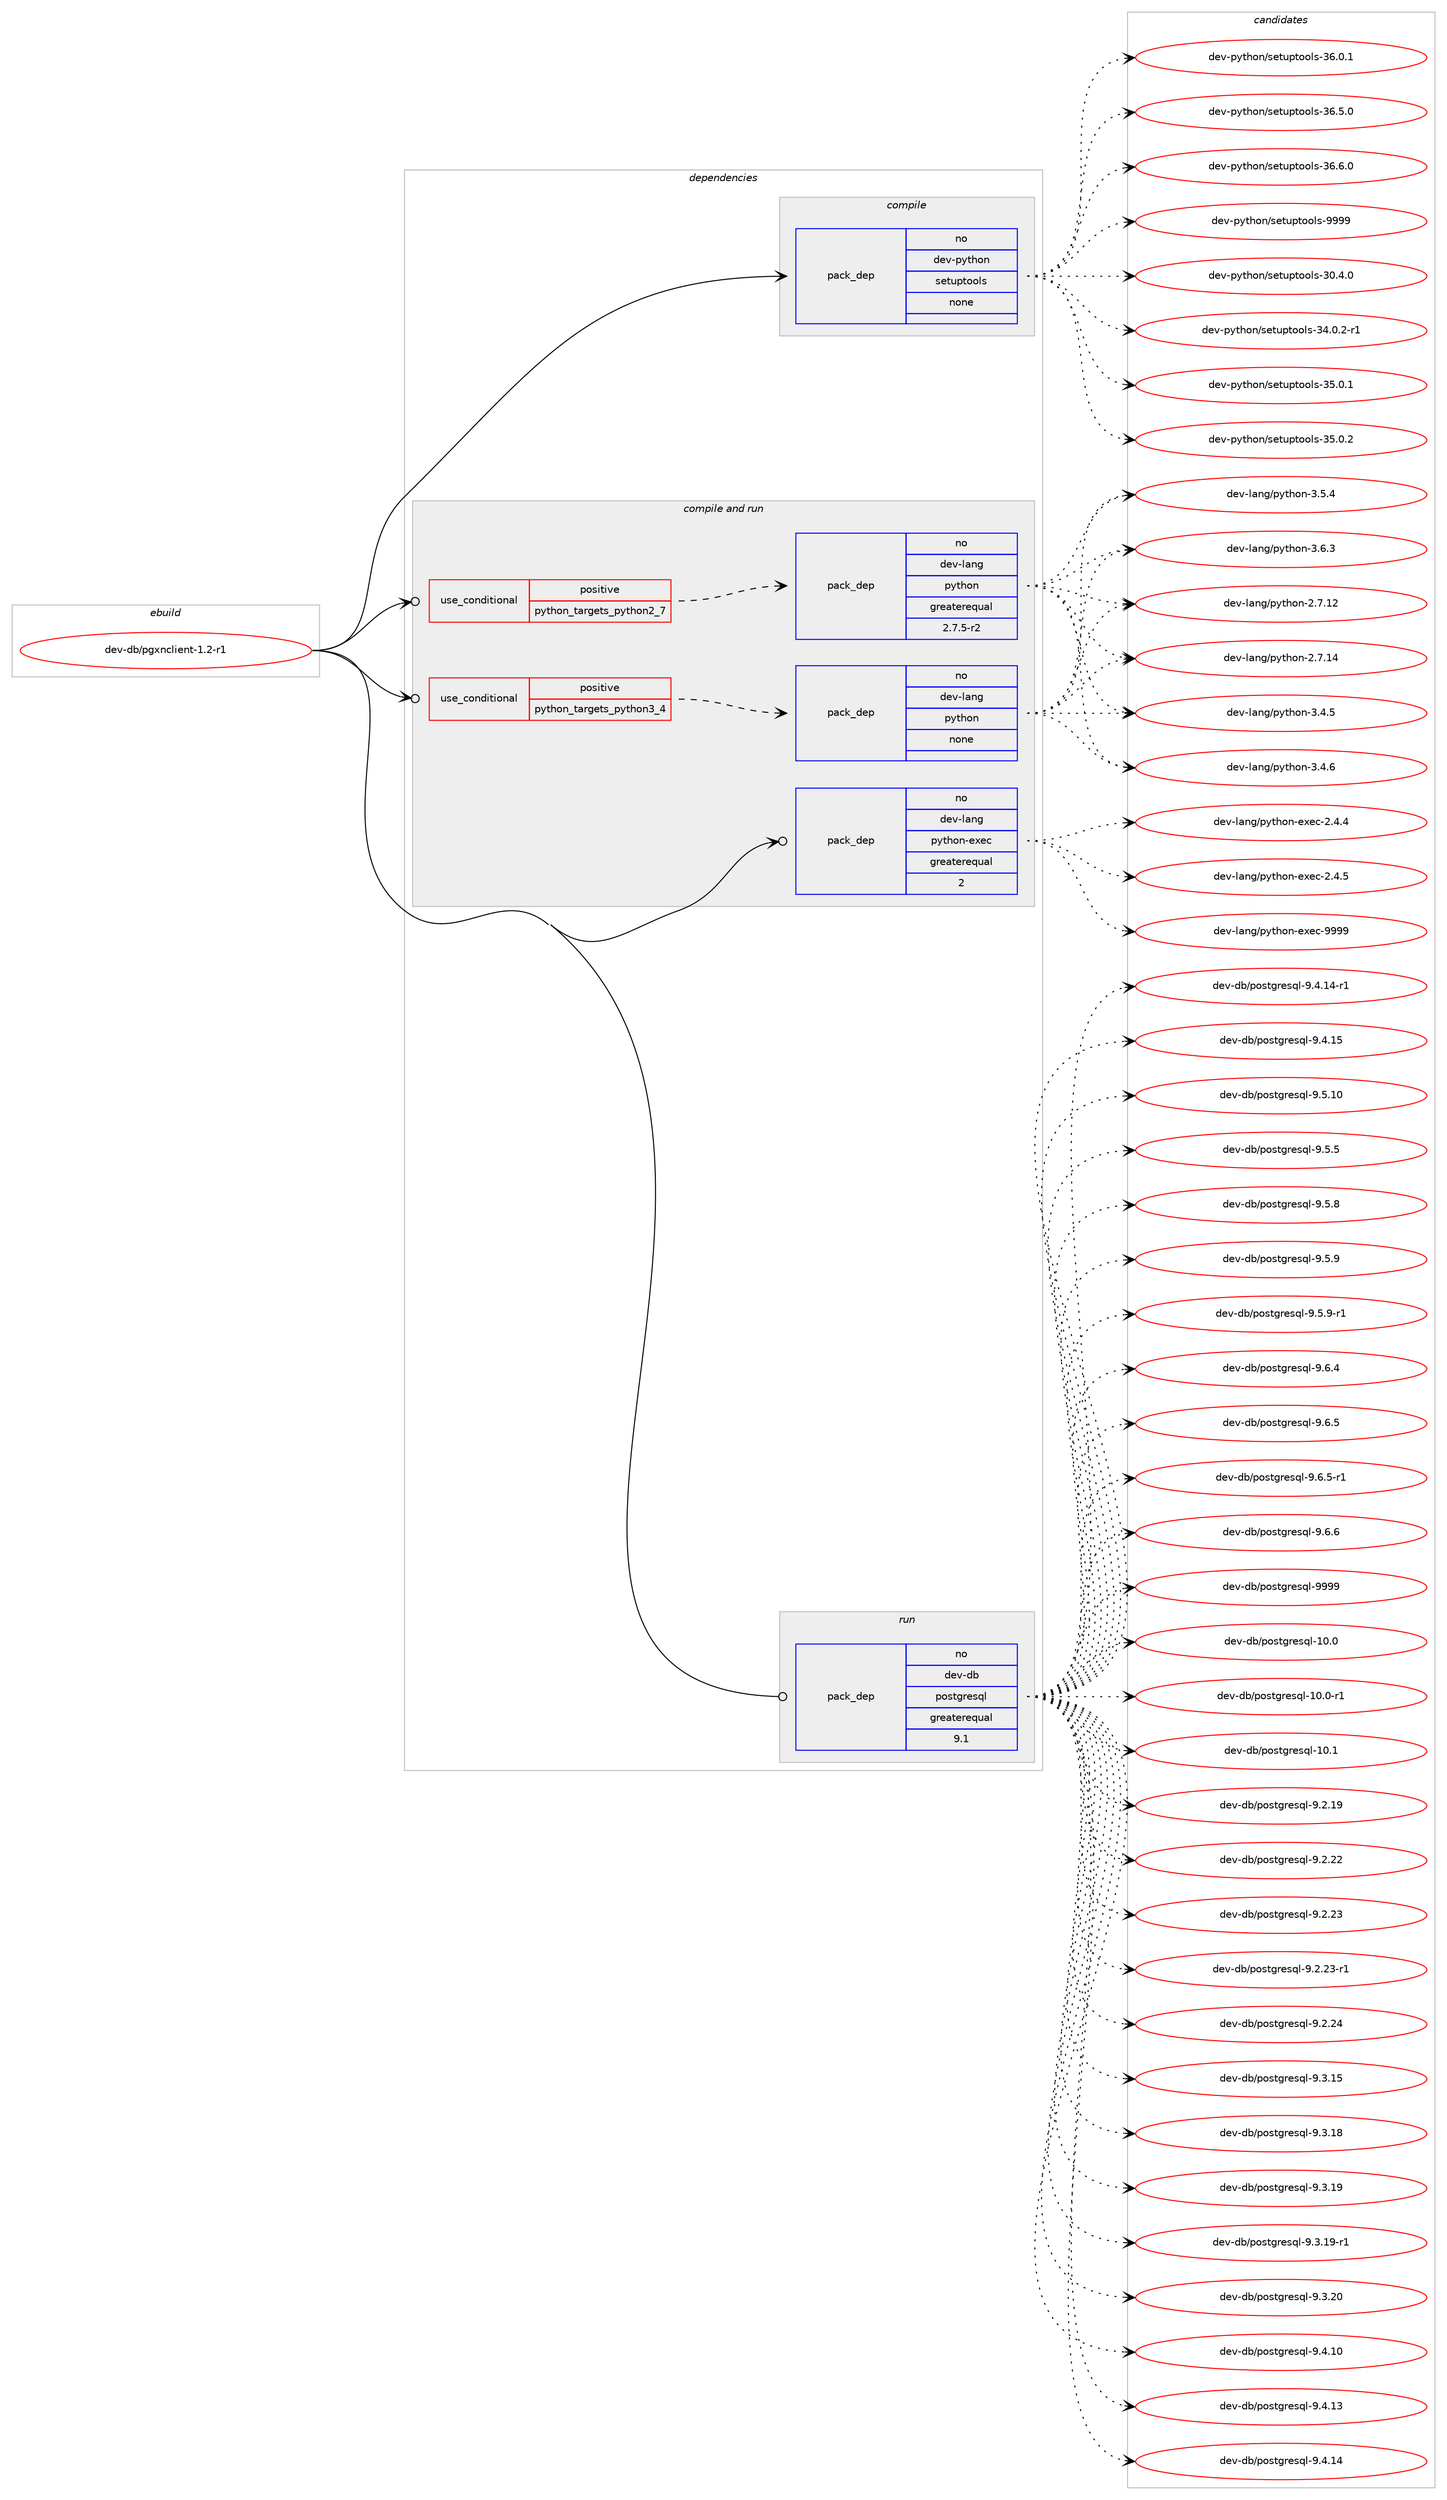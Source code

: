 digraph prolog {

# *************
# Graph options
# *************

newrank=true;
concentrate=true;
compound=true;
graph [rankdir=LR,fontname=Helvetica,fontsize=10,ranksep=1.5];#, ranksep=2.5, nodesep=0.2];
edge  [arrowhead=vee];
node  [fontname=Helvetica,fontsize=10];

# **********
# The ebuild
# **********

subgraph cluster_leftcol {
color=gray;
rank=same;
label=<<i>ebuild</i>>;
id [label="dev-db/pgxnclient-1.2-r1", color=red, width=4, href="../dev-db/pgxnclient-1.2-r1.svg"];
}

# ****************
# The dependencies
# ****************

subgraph cluster_midcol {
color=gray;
label=<<i>dependencies</i>>;
subgraph cluster_compile {
fillcolor="#eeeeee";
style=filled;
label=<<i>compile</i>>;
subgraph pack50760 {
dependency68829 [label=<<TABLE BORDER="0" CELLBORDER="1" CELLSPACING="0" CELLPADDING="4" WIDTH="220"><TR><TD ROWSPAN="6" CELLPADDING="30">pack_dep</TD></TR><TR><TD WIDTH="110">no</TD></TR><TR><TD>dev-python</TD></TR><TR><TD>setuptools</TD></TR><TR><TD>none</TD></TR><TR><TD></TD></TR></TABLE>>, shape=none, color=blue];
}
id:e -> dependency68829:w [weight=20,style="solid",arrowhead="vee"];
}
subgraph cluster_compileandrun {
fillcolor="#eeeeee";
style=filled;
label=<<i>compile and run</i>>;
subgraph cond16544 {
dependency68830 [label=<<TABLE BORDER="0" CELLBORDER="1" CELLSPACING="0" CELLPADDING="4"><TR><TD ROWSPAN="3" CELLPADDING="10">use_conditional</TD></TR><TR><TD>positive</TD></TR><TR><TD>python_targets_python2_7</TD></TR></TABLE>>, shape=none, color=red];
subgraph pack50761 {
dependency68831 [label=<<TABLE BORDER="0" CELLBORDER="1" CELLSPACING="0" CELLPADDING="4" WIDTH="220"><TR><TD ROWSPAN="6" CELLPADDING="30">pack_dep</TD></TR><TR><TD WIDTH="110">no</TD></TR><TR><TD>dev-lang</TD></TR><TR><TD>python</TD></TR><TR><TD>greaterequal</TD></TR><TR><TD>2.7.5-r2</TD></TR></TABLE>>, shape=none, color=blue];
}
dependency68830:e -> dependency68831:w [weight=20,style="dashed",arrowhead="vee"];
}
id:e -> dependency68830:w [weight=20,style="solid",arrowhead="odotvee"];
subgraph cond16545 {
dependency68832 [label=<<TABLE BORDER="0" CELLBORDER="1" CELLSPACING="0" CELLPADDING="4"><TR><TD ROWSPAN="3" CELLPADDING="10">use_conditional</TD></TR><TR><TD>positive</TD></TR><TR><TD>python_targets_python3_4</TD></TR></TABLE>>, shape=none, color=red];
subgraph pack50762 {
dependency68833 [label=<<TABLE BORDER="0" CELLBORDER="1" CELLSPACING="0" CELLPADDING="4" WIDTH="220"><TR><TD ROWSPAN="6" CELLPADDING="30">pack_dep</TD></TR><TR><TD WIDTH="110">no</TD></TR><TR><TD>dev-lang</TD></TR><TR><TD>python</TD></TR><TR><TD>none</TD></TR><TR><TD></TD></TR></TABLE>>, shape=none, color=blue];
}
dependency68832:e -> dependency68833:w [weight=20,style="dashed",arrowhead="vee"];
}
id:e -> dependency68832:w [weight=20,style="solid",arrowhead="odotvee"];
subgraph pack50763 {
dependency68834 [label=<<TABLE BORDER="0" CELLBORDER="1" CELLSPACING="0" CELLPADDING="4" WIDTH="220"><TR><TD ROWSPAN="6" CELLPADDING="30">pack_dep</TD></TR><TR><TD WIDTH="110">no</TD></TR><TR><TD>dev-lang</TD></TR><TR><TD>python-exec</TD></TR><TR><TD>greaterequal</TD></TR><TR><TD>2</TD></TR></TABLE>>, shape=none, color=blue];
}
id:e -> dependency68834:w [weight=20,style="solid",arrowhead="odotvee"];
}
subgraph cluster_run {
fillcolor="#eeeeee";
style=filled;
label=<<i>run</i>>;
subgraph pack50764 {
dependency68835 [label=<<TABLE BORDER="0" CELLBORDER="1" CELLSPACING="0" CELLPADDING="4" WIDTH="220"><TR><TD ROWSPAN="6" CELLPADDING="30">pack_dep</TD></TR><TR><TD WIDTH="110">no</TD></TR><TR><TD>dev-db</TD></TR><TR><TD>postgresql</TD></TR><TR><TD>greaterequal</TD></TR><TR><TD>9.1</TD></TR></TABLE>>, shape=none, color=blue];
}
id:e -> dependency68835:w [weight=20,style="solid",arrowhead="odot"];
}
}

# **************
# The candidates
# **************

subgraph cluster_choices {
rank=same;
color=gray;
label=<<i>candidates</i>>;

subgraph choice50760 {
color=black;
nodesep=1;
choice100101118451121211161041111104711510111611711211611111110811545514846524648 [label="dev-python/setuptools-30.4.0", color=red, width=4,href="../dev-python/setuptools-30.4.0.svg"];
choice1001011184511212111610411111047115101116117112116111111108115455152464846504511449 [label="dev-python/setuptools-34.0.2-r1", color=red, width=4,href="../dev-python/setuptools-34.0.2-r1.svg"];
choice100101118451121211161041111104711510111611711211611111110811545515346484649 [label="dev-python/setuptools-35.0.1", color=red, width=4,href="../dev-python/setuptools-35.0.1.svg"];
choice100101118451121211161041111104711510111611711211611111110811545515346484650 [label="dev-python/setuptools-35.0.2", color=red, width=4,href="../dev-python/setuptools-35.0.2.svg"];
choice100101118451121211161041111104711510111611711211611111110811545515446484649 [label="dev-python/setuptools-36.0.1", color=red, width=4,href="../dev-python/setuptools-36.0.1.svg"];
choice100101118451121211161041111104711510111611711211611111110811545515446534648 [label="dev-python/setuptools-36.5.0", color=red, width=4,href="../dev-python/setuptools-36.5.0.svg"];
choice100101118451121211161041111104711510111611711211611111110811545515446544648 [label="dev-python/setuptools-36.6.0", color=red, width=4,href="../dev-python/setuptools-36.6.0.svg"];
choice10010111845112121116104111110471151011161171121161111111081154557575757 [label="dev-python/setuptools-9999", color=red, width=4,href="../dev-python/setuptools-9999.svg"];
dependency68829:e -> choice100101118451121211161041111104711510111611711211611111110811545514846524648:w [style=dotted,weight="100"];
dependency68829:e -> choice1001011184511212111610411111047115101116117112116111111108115455152464846504511449:w [style=dotted,weight="100"];
dependency68829:e -> choice100101118451121211161041111104711510111611711211611111110811545515346484649:w [style=dotted,weight="100"];
dependency68829:e -> choice100101118451121211161041111104711510111611711211611111110811545515346484650:w [style=dotted,weight="100"];
dependency68829:e -> choice100101118451121211161041111104711510111611711211611111110811545515446484649:w [style=dotted,weight="100"];
dependency68829:e -> choice100101118451121211161041111104711510111611711211611111110811545515446534648:w [style=dotted,weight="100"];
dependency68829:e -> choice100101118451121211161041111104711510111611711211611111110811545515446544648:w [style=dotted,weight="100"];
dependency68829:e -> choice10010111845112121116104111110471151011161171121161111111081154557575757:w [style=dotted,weight="100"];
}
subgraph choice50761 {
color=black;
nodesep=1;
choice10010111845108971101034711212111610411111045504655464950 [label="dev-lang/python-2.7.12", color=red, width=4,href="../dev-lang/python-2.7.12.svg"];
choice10010111845108971101034711212111610411111045504655464952 [label="dev-lang/python-2.7.14", color=red, width=4,href="../dev-lang/python-2.7.14.svg"];
choice100101118451089711010347112121116104111110455146524653 [label="dev-lang/python-3.4.5", color=red, width=4,href="../dev-lang/python-3.4.5.svg"];
choice100101118451089711010347112121116104111110455146524654 [label="dev-lang/python-3.4.6", color=red, width=4,href="../dev-lang/python-3.4.6.svg"];
choice100101118451089711010347112121116104111110455146534652 [label="dev-lang/python-3.5.4", color=red, width=4,href="../dev-lang/python-3.5.4.svg"];
choice100101118451089711010347112121116104111110455146544651 [label="dev-lang/python-3.6.3", color=red, width=4,href="../dev-lang/python-3.6.3.svg"];
dependency68831:e -> choice10010111845108971101034711212111610411111045504655464950:w [style=dotted,weight="100"];
dependency68831:e -> choice10010111845108971101034711212111610411111045504655464952:w [style=dotted,weight="100"];
dependency68831:e -> choice100101118451089711010347112121116104111110455146524653:w [style=dotted,weight="100"];
dependency68831:e -> choice100101118451089711010347112121116104111110455146524654:w [style=dotted,weight="100"];
dependency68831:e -> choice100101118451089711010347112121116104111110455146534652:w [style=dotted,weight="100"];
dependency68831:e -> choice100101118451089711010347112121116104111110455146544651:w [style=dotted,weight="100"];
}
subgraph choice50762 {
color=black;
nodesep=1;
choice10010111845108971101034711212111610411111045504655464950 [label="dev-lang/python-2.7.12", color=red, width=4,href="../dev-lang/python-2.7.12.svg"];
choice10010111845108971101034711212111610411111045504655464952 [label="dev-lang/python-2.7.14", color=red, width=4,href="../dev-lang/python-2.7.14.svg"];
choice100101118451089711010347112121116104111110455146524653 [label="dev-lang/python-3.4.5", color=red, width=4,href="../dev-lang/python-3.4.5.svg"];
choice100101118451089711010347112121116104111110455146524654 [label="dev-lang/python-3.4.6", color=red, width=4,href="../dev-lang/python-3.4.6.svg"];
choice100101118451089711010347112121116104111110455146534652 [label="dev-lang/python-3.5.4", color=red, width=4,href="../dev-lang/python-3.5.4.svg"];
choice100101118451089711010347112121116104111110455146544651 [label="dev-lang/python-3.6.3", color=red, width=4,href="../dev-lang/python-3.6.3.svg"];
dependency68833:e -> choice10010111845108971101034711212111610411111045504655464950:w [style=dotted,weight="100"];
dependency68833:e -> choice10010111845108971101034711212111610411111045504655464952:w [style=dotted,weight="100"];
dependency68833:e -> choice100101118451089711010347112121116104111110455146524653:w [style=dotted,weight="100"];
dependency68833:e -> choice100101118451089711010347112121116104111110455146524654:w [style=dotted,weight="100"];
dependency68833:e -> choice100101118451089711010347112121116104111110455146534652:w [style=dotted,weight="100"];
dependency68833:e -> choice100101118451089711010347112121116104111110455146544651:w [style=dotted,weight="100"];
}
subgraph choice50763 {
color=black;
nodesep=1;
choice1001011184510897110103471121211161041111104510112010199455046524652 [label="dev-lang/python-exec-2.4.4", color=red, width=4,href="../dev-lang/python-exec-2.4.4.svg"];
choice1001011184510897110103471121211161041111104510112010199455046524653 [label="dev-lang/python-exec-2.4.5", color=red, width=4,href="../dev-lang/python-exec-2.4.5.svg"];
choice10010111845108971101034711212111610411111045101120101994557575757 [label="dev-lang/python-exec-9999", color=red, width=4,href="../dev-lang/python-exec-9999.svg"];
dependency68834:e -> choice1001011184510897110103471121211161041111104510112010199455046524652:w [style=dotted,weight="100"];
dependency68834:e -> choice1001011184510897110103471121211161041111104510112010199455046524653:w [style=dotted,weight="100"];
dependency68834:e -> choice10010111845108971101034711212111610411111045101120101994557575757:w [style=dotted,weight="100"];
}
subgraph choice50764 {
color=black;
nodesep=1;
choice1001011184510098471121111151161031141011151131084549484648 [label="dev-db/postgresql-10.0", color=red, width=4,href="../dev-db/postgresql-10.0.svg"];
choice10010111845100984711211111511610311410111511310845494846484511449 [label="dev-db/postgresql-10.0-r1", color=red, width=4,href="../dev-db/postgresql-10.0-r1.svg"];
choice1001011184510098471121111151161031141011151131084549484649 [label="dev-db/postgresql-10.1", color=red, width=4,href="../dev-db/postgresql-10.1.svg"];
choice10010111845100984711211111511610311410111511310845574650464957 [label="dev-db/postgresql-9.2.19", color=red, width=4,href="../dev-db/postgresql-9.2.19.svg"];
choice10010111845100984711211111511610311410111511310845574650465050 [label="dev-db/postgresql-9.2.22", color=red, width=4,href="../dev-db/postgresql-9.2.22.svg"];
choice10010111845100984711211111511610311410111511310845574650465051 [label="dev-db/postgresql-9.2.23", color=red, width=4,href="../dev-db/postgresql-9.2.23.svg"];
choice100101118451009847112111115116103114101115113108455746504650514511449 [label="dev-db/postgresql-9.2.23-r1", color=red, width=4,href="../dev-db/postgresql-9.2.23-r1.svg"];
choice10010111845100984711211111511610311410111511310845574650465052 [label="dev-db/postgresql-9.2.24", color=red, width=4,href="../dev-db/postgresql-9.2.24.svg"];
choice10010111845100984711211111511610311410111511310845574651464953 [label="dev-db/postgresql-9.3.15", color=red, width=4,href="../dev-db/postgresql-9.3.15.svg"];
choice10010111845100984711211111511610311410111511310845574651464956 [label="dev-db/postgresql-9.3.18", color=red, width=4,href="../dev-db/postgresql-9.3.18.svg"];
choice10010111845100984711211111511610311410111511310845574651464957 [label="dev-db/postgresql-9.3.19", color=red, width=4,href="../dev-db/postgresql-9.3.19.svg"];
choice100101118451009847112111115116103114101115113108455746514649574511449 [label="dev-db/postgresql-9.3.19-r1", color=red, width=4,href="../dev-db/postgresql-9.3.19-r1.svg"];
choice10010111845100984711211111511610311410111511310845574651465048 [label="dev-db/postgresql-9.3.20", color=red, width=4,href="../dev-db/postgresql-9.3.20.svg"];
choice10010111845100984711211111511610311410111511310845574652464948 [label="dev-db/postgresql-9.4.10", color=red, width=4,href="../dev-db/postgresql-9.4.10.svg"];
choice10010111845100984711211111511610311410111511310845574652464951 [label="dev-db/postgresql-9.4.13", color=red, width=4,href="../dev-db/postgresql-9.4.13.svg"];
choice10010111845100984711211111511610311410111511310845574652464952 [label="dev-db/postgresql-9.4.14", color=red, width=4,href="../dev-db/postgresql-9.4.14.svg"];
choice100101118451009847112111115116103114101115113108455746524649524511449 [label="dev-db/postgresql-9.4.14-r1", color=red, width=4,href="../dev-db/postgresql-9.4.14-r1.svg"];
choice10010111845100984711211111511610311410111511310845574652464953 [label="dev-db/postgresql-9.4.15", color=red, width=4,href="../dev-db/postgresql-9.4.15.svg"];
choice10010111845100984711211111511610311410111511310845574653464948 [label="dev-db/postgresql-9.5.10", color=red, width=4,href="../dev-db/postgresql-9.5.10.svg"];
choice100101118451009847112111115116103114101115113108455746534653 [label="dev-db/postgresql-9.5.5", color=red, width=4,href="../dev-db/postgresql-9.5.5.svg"];
choice100101118451009847112111115116103114101115113108455746534656 [label="dev-db/postgresql-9.5.8", color=red, width=4,href="../dev-db/postgresql-9.5.8.svg"];
choice100101118451009847112111115116103114101115113108455746534657 [label="dev-db/postgresql-9.5.9", color=red, width=4,href="../dev-db/postgresql-9.5.9.svg"];
choice1001011184510098471121111151161031141011151131084557465346574511449 [label="dev-db/postgresql-9.5.9-r1", color=red, width=4,href="../dev-db/postgresql-9.5.9-r1.svg"];
choice100101118451009847112111115116103114101115113108455746544652 [label="dev-db/postgresql-9.6.4", color=red, width=4,href="../dev-db/postgresql-9.6.4.svg"];
choice100101118451009847112111115116103114101115113108455746544653 [label="dev-db/postgresql-9.6.5", color=red, width=4,href="../dev-db/postgresql-9.6.5.svg"];
choice1001011184510098471121111151161031141011151131084557465446534511449 [label="dev-db/postgresql-9.6.5-r1", color=red, width=4,href="../dev-db/postgresql-9.6.5-r1.svg"];
choice100101118451009847112111115116103114101115113108455746544654 [label="dev-db/postgresql-9.6.6", color=red, width=4,href="../dev-db/postgresql-9.6.6.svg"];
choice1001011184510098471121111151161031141011151131084557575757 [label="dev-db/postgresql-9999", color=red, width=4,href="../dev-db/postgresql-9999.svg"];
dependency68835:e -> choice1001011184510098471121111151161031141011151131084549484648:w [style=dotted,weight="100"];
dependency68835:e -> choice10010111845100984711211111511610311410111511310845494846484511449:w [style=dotted,weight="100"];
dependency68835:e -> choice1001011184510098471121111151161031141011151131084549484649:w [style=dotted,weight="100"];
dependency68835:e -> choice10010111845100984711211111511610311410111511310845574650464957:w [style=dotted,weight="100"];
dependency68835:e -> choice10010111845100984711211111511610311410111511310845574650465050:w [style=dotted,weight="100"];
dependency68835:e -> choice10010111845100984711211111511610311410111511310845574650465051:w [style=dotted,weight="100"];
dependency68835:e -> choice100101118451009847112111115116103114101115113108455746504650514511449:w [style=dotted,weight="100"];
dependency68835:e -> choice10010111845100984711211111511610311410111511310845574650465052:w [style=dotted,weight="100"];
dependency68835:e -> choice10010111845100984711211111511610311410111511310845574651464953:w [style=dotted,weight="100"];
dependency68835:e -> choice10010111845100984711211111511610311410111511310845574651464956:w [style=dotted,weight="100"];
dependency68835:e -> choice10010111845100984711211111511610311410111511310845574651464957:w [style=dotted,weight="100"];
dependency68835:e -> choice100101118451009847112111115116103114101115113108455746514649574511449:w [style=dotted,weight="100"];
dependency68835:e -> choice10010111845100984711211111511610311410111511310845574651465048:w [style=dotted,weight="100"];
dependency68835:e -> choice10010111845100984711211111511610311410111511310845574652464948:w [style=dotted,weight="100"];
dependency68835:e -> choice10010111845100984711211111511610311410111511310845574652464951:w [style=dotted,weight="100"];
dependency68835:e -> choice10010111845100984711211111511610311410111511310845574652464952:w [style=dotted,weight="100"];
dependency68835:e -> choice100101118451009847112111115116103114101115113108455746524649524511449:w [style=dotted,weight="100"];
dependency68835:e -> choice10010111845100984711211111511610311410111511310845574652464953:w [style=dotted,weight="100"];
dependency68835:e -> choice10010111845100984711211111511610311410111511310845574653464948:w [style=dotted,weight="100"];
dependency68835:e -> choice100101118451009847112111115116103114101115113108455746534653:w [style=dotted,weight="100"];
dependency68835:e -> choice100101118451009847112111115116103114101115113108455746534656:w [style=dotted,weight="100"];
dependency68835:e -> choice100101118451009847112111115116103114101115113108455746534657:w [style=dotted,weight="100"];
dependency68835:e -> choice1001011184510098471121111151161031141011151131084557465346574511449:w [style=dotted,weight="100"];
dependency68835:e -> choice100101118451009847112111115116103114101115113108455746544652:w [style=dotted,weight="100"];
dependency68835:e -> choice100101118451009847112111115116103114101115113108455746544653:w [style=dotted,weight="100"];
dependency68835:e -> choice1001011184510098471121111151161031141011151131084557465446534511449:w [style=dotted,weight="100"];
dependency68835:e -> choice100101118451009847112111115116103114101115113108455746544654:w [style=dotted,weight="100"];
dependency68835:e -> choice1001011184510098471121111151161031141011151131084557575757:w [style=dotted,weight="100"];
}
}

}
